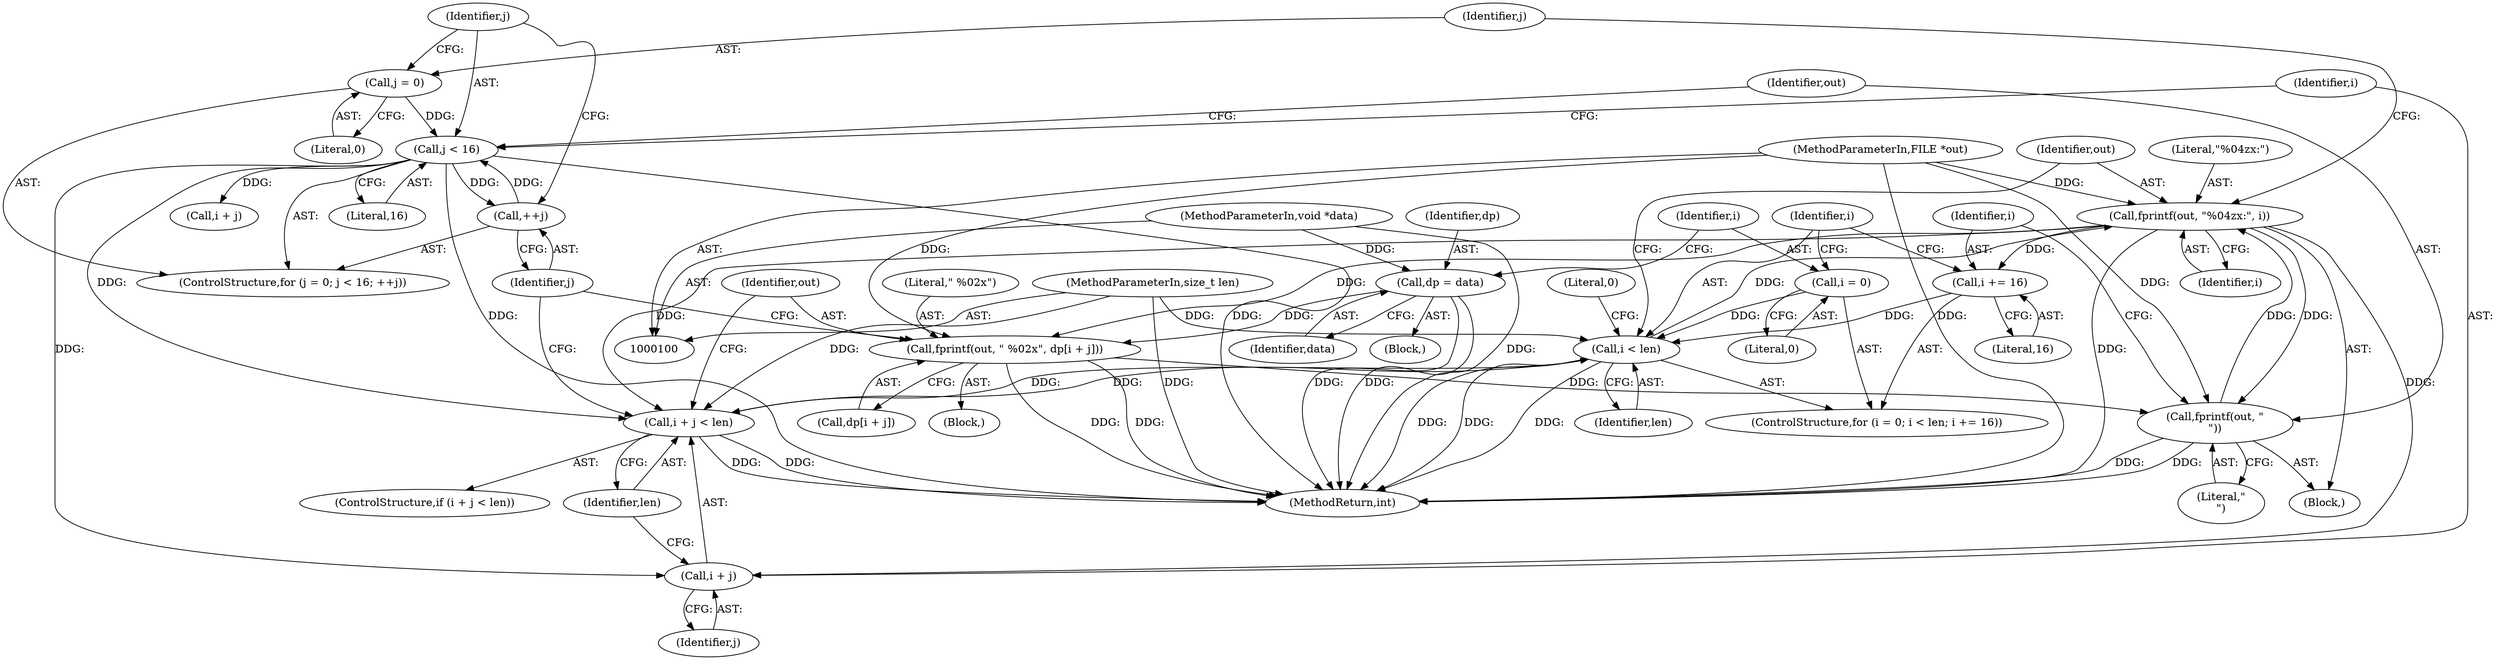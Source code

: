 digraph "0_jasper_d42b2388f7f8e0332c846675133acea151fc557a_0@API" {
"1000122" [label="(Call,fprintf(out, \"%04zx:\", i))"];
"1000151" [label="(Call,fprintf(out, \"\n\"))"];
"1000122" [label="(Call,fprintf(out, \"%04zx:\", i))"];
"1000101" [label="(MethodParameterIn,FILE *out)"];
"1000115" [label="(Call,i < len)"];
"1000112" [label="(Call,i = 0)"];
"1000118" [label="(Call,i += 16)"];
"1000137" [label="(Call,i + j < len)"];
"1000130" [label="(Call,j < 16)"];
"1000133" [label="(Call,++j)"];
"1000127" [label="(Call,j = 0)"];
"1000103" [label="(MethodParameterIn,size_t len)"];
"1000143" [label="(Call,fprintf(out, \" %02x\", dp[i + j]))"];
"1000108" [label="(Call,dp = data)"];
"1000102" [label="(MethodParameterIn,void *data)"];
"1000138" [label="(Call,i + j)"];
"1000119" [label="(Identifier,i)"];
"1000138" [label="(Call,i + j)"];
"1000104" [label="(Block,)"];
"1000103" [label="(MethodParameterIn,size_t len)"];
"1000128" [label="(Identifier,j)"];
"1000129" [label="(Literal,0)"];
"1000156" [label="(MethodReturn,int)"];
"1000116" [label="(Identifier,i)"];
"1000111" [label="(ControlStructure,for (i = 0; i < len; i += 16))"];
"1000146" [label="(Call,dp[i + j])"];
"1000115" [label="(Call,i < len)"];
"1000142" [label="(Block,)"];
"1000127" [label="(Call,j = 0)"];
"1000132" [label="(Literal,16)"];
"1000155" [label="(Literal,0)"];
"1000122" [label="(Call,fprintf(out, \"%04zx:\", i))"];
"1000130" [label="(Call,j < 16)"];
"1000108" [label="(Call,dp = data)"];
"1000148" [label="(Call,i + j)"];
"1000136" [label="(ControlStructure,if (i + j < len))"];
"1000109" [label="(Identifier,dp)"];
"1000125" [label="(Identifier,i)"];
"1000143" [label="(Call,fprintf(out, \" %02x\", dp[i + j]))"];
"1000140" [label="(Identifier,j)"];
"1000134" [label="(Identifier,j)"];
"1000131" [label="(Identifier,j)"];
"1000121" [label="(Block,)"];
"1000133" [label="(Call,++j)"];
"1000110" [label="(Identifier,data)"];
"1000102" [label="(MethodParameterIn,void *data)"];
"1000113" [label="(Identifier,i)"];
"1000141" [label="(Identifier,len)"];
"1000112" [label="(Call,i = 0)"];
"1000114" [label="(Literal,0)"];
"1000153" [label="(Literal,\"\n\")"];
"1000151" [label="(Call,fprintf(out, \"\n\"))"];
"1000126" [label="(ControlStructure,for (j = 0; j < 16; ++j))"];
"1000145" [label="(Literal,\" %02x\")"];
"1000101" [label="(MethodParameterIn,FILE *out)"];
"1000152" [label="(Identifier,out)"];
"1000139" [label="(Identifier,i)"];
"1000120" [label="(Literal,16)"];
"1000118" [label="(Call,i += 16)"];
"1000144" [label="(Identifier,out)"];
"1000137" [label="(Call,i + j < len)"];
"1000123" [label="(Identifier,out)"];
"1000124" [label="(Literal,\"%04zx:\")"];
"1000117" [label="(Identifier,len)"];
"1000122" -> "1000121"  [label="AST: "];
"1000122" -> "1000125"  [label="CFG: "];
"1000123" -> "1000122"  [label="AST: "];
"1000124" -> "1000122"  [label="AST: "];
"1000125" -> "1000122"  [label="AST: "];
"1000128" -> "1000122"  [label="CFG: "];
"1000122" -> "1000156"  [label="DDG: "];
"1000122" -> "1000118"  [label="DDG: "];
"1000151" -> "1000122"  [label="DDG: "];
"1000101" -> "1000122"  [label="DDG: "];
"1000115" -> "1000122"  [label="DDG: "];
"1000122" -> "1000137"  [label="DDG: "];
"1000122" -> "1000138"  [label="DDG: "];
"1000122" -> "1000143"  [label="DDG: "];
"1000122" -> "1000151"  [label="DDG: "];
"1000151" -> "1000121"  [label="AST: "];
"1000151" -> "1000153"  [label="CFG: "];
"1000152" -> "1000151"  [label="AST: "];
"1000153" -> "1000151"  [label="AST: "];
"1000119" -> "1000151"  [label="CFG: "];
"1000151" -> "1000156"  [label="DDG: "];
"1000151" -> "1000156"  [label="DDG: "];
"1000143" -> "1000151"  [label="DDG: "];
"1000101" -> "1000151"  [label="DDG: "];
"1000101" -> "1000100"  [label="AST: "];
"1000101" -> "1000156"  [label="DDG: "];
"1000101" -> "1000143"  [label="DDG: "];
"1000115" -> "1000111"  [label="AST: "];
"1000115" -> "1000117"  [label="CFG: "];
"1000116" -> "1000115"  [label="AST: "];
"1000117" -> "1000115"  [label="AST: "];
"1000123" -> "1000115"  [label="CFG: "];
"1000155" -> "1000115"  [label="CFG: "];
"1000115" -> "1000156"  [label="DDG: "];
"1000115" -> "1000156"  [label="DDG: "];
"1000115" -> "1000156"  [label="DDG: "];
"1000112" -> "1000115"  [label="DDG: "];
"1000118" -> "1000115"  [label="DDG: "];
"1000137" -> "1000115"  [label="DDG: "];
"1000103" -> "1000115"  [label="DDG: "];
"1000115" -> "1000137"  [label="DDG: "];
"1000112" -> "1000111"  [label="AST: "];
"1000112" -> "1000114"  [label="CFG: "];
"1000113" -> "1000112"  [label="AST: "];
"1000114" -> "1000112"  [label="AST: "];
"1000116" -> "1000112"  [label="CFG: "];
"1000118" -> "1000111"  [label="AST: "];
"1000118" -> "1000120"  [label="CFG: "];
"1000119" -> "1000118"  [label="AST: "];
"1000120" -> "1000118"  [label="AST: "];
"1000116" -> "1000118"  [label="CFG: "];
"1000137" -> "1000136"  [label="AST: "];
"1000137" -> "1000141"  [label="CFG: "];
"1000138" -> "1000137"  [label="AST: "];
"1000141" -> "1000137"  [label="AST: "];
"1000144" -> "1000137"  [label="CFG: "];
"1000134" -> "1000137"  [label="CFG: "];
"1000137" -> "1000156"  [label="DDG: "];
"1000137" -> "1000156"  [label="DDG: "];
"1000130" -> "1000137"  [label="DDG: "];
"1000103" -> "1000137"  [label="DDG: "];
"1000130" -> "1000126"  [label="AST: "];
"1000130" -> "1000132"  [label="CFG: "];
"1000131" -> "1000130"  [label="AST: "];
"1000132" -> "1000130"  [label="AST: "];
"1000139" -> "1000130"  [label="CFG: "];
"1000152" -> "1000130"  [label="CFG: "];
"1000130" -> "1000156"  [label="DDG: "];
"1000130" -> "1000156"  [label="DDG: "];
"1000133" -> "1000130"  [label="DDG: "];
"1000127" -> "1000130"  [label="DDG: "];
"1000130" -> "1000133"  [label="DDG: "];
"1000130" -> "1000138"  [label="DDG: "];
"1000130" -> "1000148"  [label="DDG: "];
"1000133" -> "1000126"  [label="AST: "];
"1000133" -> "1000134"  [label="CFG: "];
"1000134" -> "1000133"  [label="AST: "];
"1000131" -> "1000133"  [label="CFG: "];
"1000127" -> "1000126"  [label="AST: "];
"1000127" -> "1000129"  [label="CFG: "];
"1000128" -> "1000127"  [label="AST: "];
"1000129" -> "1000127"  [label="AST: "];
"1000131" -> "1000127"  [label="CFG: "];
"1000103" -> "1000100"  [label="AST: "];
"1000103" -> "1000156"  [label="DDG: "];
"1000143" -> "1000142"  [label="AST: "];
"1000143" -> "1000146"  [label="CFG: "];
"1000144" -> "1000143"  [label="AST: "];
"1000145" -> "1000143"  [label="AST: "];
"1000146" -> "1000143"  [label="AST: "];
"1000134" -> "1000143"  [label="CFG: "];
"1000143" -> "1000156"  [label="DDG: "];
"1000143" -> "1000156"  [label="DDG: "];
"1000108" -> "1000143"  [label="DDG: "];
"1000108" -> "1000104"  [label="AST: "];
"1000108" -> "1000110"  [label="CFG: "];
"1000109" -> "1000108"  [label="AST: "];
"1000110" -> "1000108"  [label="AST: "];
"1000113" -> "1000108"  [label="CFG: "];
"1000108" -> "1000156"  [label="DDG: "];
"1000108" -> "1000156"  [label="DDG: "];
"1000102" -> "1000108"  [label="DDG: "];
"1000102" -> "1000100"  [label="AST: "];
"1000102" -> "1000156"  [label="DDG: "];
"1000138" -> "1000140"  [label="CFG: "];
"1000139" -> "1000138"  [label="AST: "];
"1000140" -> "1000138"  [label="AST: "];
"1000141" -> "1000138"  [label="CFG: "];
}
